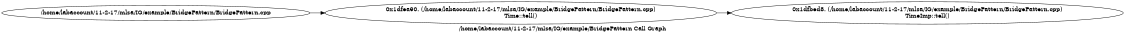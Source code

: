 digraph "/home/labaccount/11-2-17/mlsa/IG/example/BridgePattern Call Graph" {
	graph [dpi=300
		rankdir=LR
		size="7.5, 10"
		label="/home/labaccount/11-2-17/mlsa/IG/example/BridgePattern Call Graph"
	];

	Node0x909905828 [shape=oval, label="/home/labaccount/11-2-17/mlsa/IG/example/BridgePattern/BridgePattern.cpp"];
	Node0x202344775 [shape=oval, label="0x1dfea90. (/home/labaccount/11-2-17/mlsa/IG/example/BridgePattern/BridgePattern.cpp)\nTime::tell()"];
	Node0x909905828 -> Node0x202344775;
	Node0x811537233 [shape=oval, label="0x1dfbed8. (/home/labaccount/11-2-17/mlsa/IG/example/BridgePattern/BridgePattern.cpp)\nTimeImp::tell()"];
	Node0x202344775 -> Node0x811537233;
}